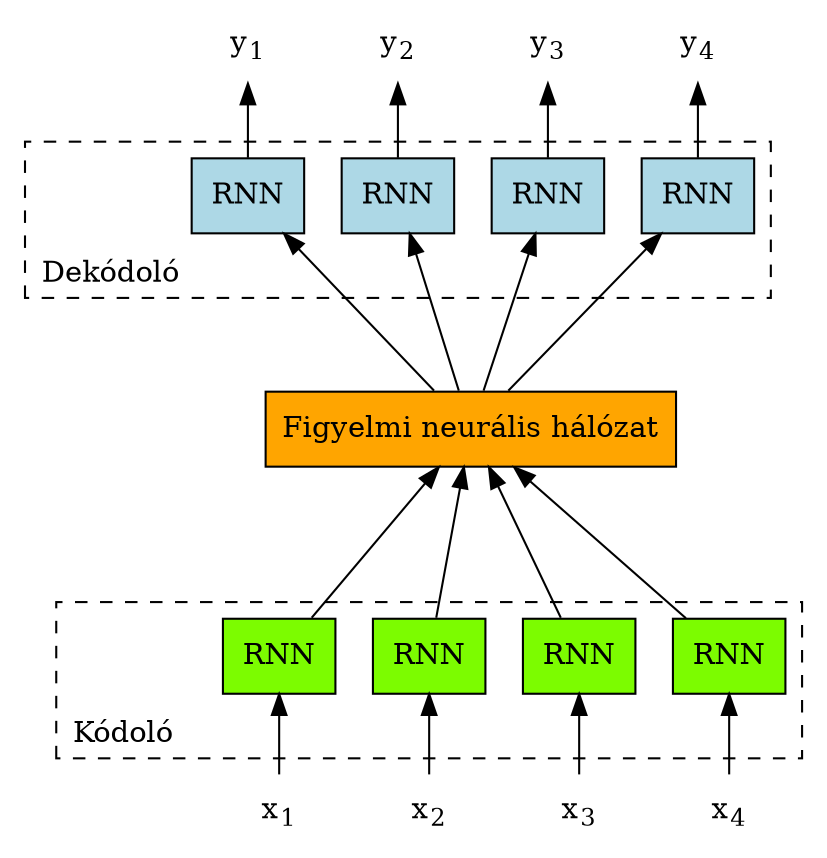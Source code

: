 digraph transformer {
    graph[dpi=300]
    rankdir="BT"
    splines="false"

    input1 [label=<x<sub>1</sub>>, shape="plaintext"]
    input2 [label=<x<sub>2</sub>>, shape="plaintext"]
    input3 [label=<x<sub>3</sub>>, shape="plaintext"]
    input4 [label=<x<sub>4</sub>>, shape="plaintext"]

    output1 [label=<y<sub>1</sub>>, shape="plaintext"]
    output2 [label=<y<sub>2</sub>>, shape="plaintext"]
    output3 [label=<y<sub>3</sub>>, shape="plaintext"]
    output4 [label=<y<sub>4</sub>>, shape="plaintext"]

    subgraph cluster_1 {
        label="Kódoló"
        style="dashed"
        labeljust="left"
        rnn_encoder1 [label="RNN", shape="rectangle", style="filled", fillcolor="lawngreen"]
        rnn_encoder2 [label="RNN", shape="rectangle", style="filled", fillcolor="lawngreen"]
        rnn_encoder3 [label="RNN", shape="rectangle", style="filled", fillcolor="lawngreen"]
        rnn_encoder4 [label="RNN", shape="rectangle", style="filled", fillcolor="lawngreen"]
        asd1 [label="", shape="plaintext"]
    } 

    subgraph cluster_2 {
        label="Dekódoló"
        style="dashed"
        labeljust="left"
        rnn_decoder1 [label="RNN", shape="rectangle", style="filled", fillcolor="lightblue"]
        rnn_decoder2 [label="RNN", shape="rectangle", style="filled", fillcolor="lightblue"]
        rnn_decoder3 [label="RNN", shape="rectangle", style="filled", fillcolor="lightblue"]
        rnn_decoder4 [label="RNN", shape="rectangle", style="filled", fillcolor="lightblue"]
        asd2 [label="", shape="plaintext"]
    } 

    attention [label="Figyelmi neurális hálózat", shape="rectangle", style="filled", fillcolor="orange"]

    input1 -> rnn_encoder1
    input2 -> rnn_encoder2
    input3 -> rnn_encoder3
    input4 -> rnn_encoder4

    rnn_encoder1 -> attention [minlen=2]    
    rnn_encoder2 -> attention [minlen=2]
    rnn_encoder3 -> attention [minlen=2]
    rnn_encoder4 -> attention [minlen=2]

    attention  -> rnn_decoder1 [minlen=2]
    attention  -> rnn_decoder2 [minlen=2]
    attention  -> rnn_decoder3 [minlen=2]
    attention  -> rnn_decoder4 [minlen=2]

    rnn_decoder1 -> output1 
    rnn_decoder2 -> output2 
    rnn_decoder3 -> output3 
    rnn_decoder4 -> output4 












}